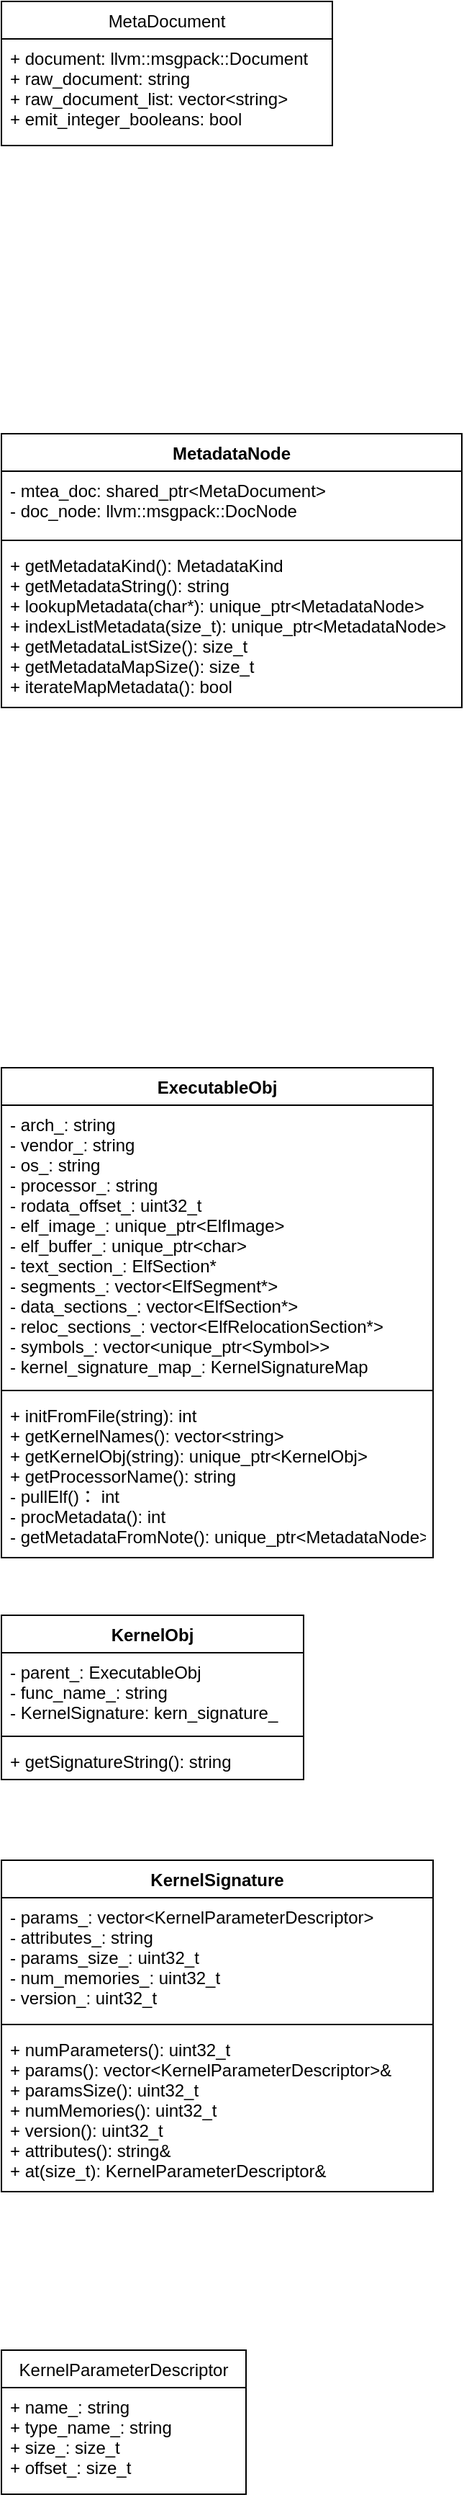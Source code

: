<mxfile version="20.8.23" type="github">
  <diagram name="第 1 页" id="BoYThL9qZdxGfDXjNJYI">
    <mxGraphModel dx="1514" dy="1937" grid="1" gridSize="10" guides="1" tooltips="1" connect="1" arrows="1" fold="1" page="1" pageScale="1" pageWidth="850" pageHeight="1100" math="0" shadow="0">
      <root>
        <mxCell id="0" />
        <mxCell id="1" parent="0" />
        <mxCell id="eA6l3aObdcysx2nHsOpe-1" value="KernelObj" style="swimlane;fontStyle=1;align=center;verticalAlign=top;childLayout=stackLayout;horizontal=1;startSize=26;horizontalStack=0;resizeParent=1;resizeParentMax=0;resizeLast=0;collapsible=1;marginBottom=0;" vertex="1" parent="1">
          <mxGeometry x="130" y="130" width="210" height="114" as="geometry">
            <mxRectangle x="130" y="130" width="100" height="30" as="alternateBounds" />
          </mxGeometry>
        </mxCell>
        <mxCell id="eA6l3aObdcysx2nHsOpe-2" value="- parent_: ExecutableObj&#xa;- func_name_: string&#xa;- KernelSignature: kern_signature_" style="text;strokeColor=none;fillColor=none;align=left;verticalAlign=top;spacingLeft=4;spacingRight=4;overflow=hidden;rotatable=0;points=[[0,0.5],[1,0.5]];portConstraint=eastwest;" vertex="1" parent="eA6l3aObdcysx2nHsOpe-1">
          <mxGeometry y="26" width="210" height="54" as="geometry" />
        </mxCell>
        <mxCell id="eA6l3aObdcysx2nHsOpe-3" value="" style="line;strokeWidth=1;fillColor=none;align=left;verticalAlign=middle;spacingTop=-1;spacingLeft=3;spacingRight=3;rotatable=0;labelPosition=right;points=[];portConstraint=eastwest;strokeColor=inherit;" vertex="1" parent="eA6l3aObdcysx2nHsOpe-1">
          <mxGeometry y="80" width="210" height="8" as="geometry" />
        </mxCell>
        <mxCell id="eA6l3aObdcysx2nHsOpe-4" value="+ getSignatureString(): string" style="text;strokeColor=none;fillColor=none;align=left;verticalAlign=top;spacingLeft=4;spacingRight=4;overflow=hidden;rotatable=0;points=[[0,0.5],[1,0.5]];portConstraint=eastwest;" vertex="1" parent="eA6l3aObdcysx2nHsOpe-1">
          <mxGeometry y="88" width="210" height="26" as="geometry" />
        </mxCell>
        <mxCell id="eA6l3aObdcysx2nHsOpe-5" value="KernelSignature" style="swimlane;fontStyle=1;align=center;verticalAlign=top;childLayout=stackLayout;horizontal=1;startSize=26;horizontalStack=0;resizeParent=1;resizeParentMax=0;resizeLast=0;collapsible=1;marginBottom=0;" vertex="1" parent="1">
          <mxGeometry x="130" y="300" width="300" height="230" as="geometry" />
        </mxCell>
        <mxCell id="eA6l3aObdcysx2nHsOpe-6" value="- params_: vector&lt;KernelParameterDescriptor&gt;&#xa;- attributes_: string&#xa;- params_size_: uint32_t&#xa;- num_memories_: uint32_t&#xa;- version_: uint32_t" style="text;strokeColor=none;fillColor=none;align=left;verticalAlign=top;spacingLeft=4;spacingRight=4;overflow=hidden;rotatable=0;points=[[0,0.5],[1,0.5]];portConstraint=eastwest;" vertex="1" parent="eA6l3aObdcysx2nHsOpe-5">
          <mxGeometry y="26" width="300" height="84" as="geometry" />
        </mxCell>
        <mxCell id="eA6l3aObdcysx2nHsOpe-7" value="" style="line;strokeWidth=1;fillColor=none;align=left;verticalAlign=middle;spacingTop=-1;spacingLeft=3;spacingRight=3;rotatable=0;labelPosition=right;points=[];portConstraint=eastwest;strokeColor=inherit;" vertex="1" parent="eA6l3aObdcysx2nHsOpe-5">
          <mxGeometry y="110" width="300" height="8" as="geometry" />
        </mxCell>
        <mxCell id="eA6l3aObdcysx2nHsOpe-8" value="+ numParameters(): uint32_t&#xa;+ params(): vector&lt;KernelParameterDescriptor&gt;&amp;&#xa;+ paramsSize(): uint32_t&#xa;+ numMemories(): uint32_t&#xa;+ version(): uint32_t&#xa;+ attributes(): string&amp;&#xa;+ at(size_t): KernelParameterDescriptor&amp;&#xa;" style="text;strokeColor=none;fillColor=none;align=left;verticalAlign=top;spacingLeft=4;spacingRight=4;overflow=hidden;rotatable=0;points=[[0,0.5],[1,0.5]];portConstraint=eastwest;" vertex="1" parent="eA6l3aObdcysx2nHsOpe-5">
          <mxGeometry y="118" width="300" height="112" as="geometry" />
        </mxCell>
        <mxCell id="eA6l3aObdcysx2nHsOpe-9" value="ExecutableObj" style="swimlane;fontStyle=1;align=center;verticalAlign=top;childLayout=stackLayout;horizontal=1;startSize=26;horizontalStack=0;resizeParent=1;resizeParentMax=0;resizeLast=0;collapsible=1;marginBottom=0;" vertex="1" parent="1">
          <mxGeometry x="130" y="-250" width="300" height="340" as="geometry" />
        </mxCell>
        <mxCell id="eA6l3aObdcysx2nHsOpe-10" value="- arch_: string&#xa;- vendor_: string&#xa;- os_: string&#xa;- processor_: string&#xa;- rodata_offset_: uint32_t&#xa;- elf_image_: unique_ptr&lt;ElfImage&gt;&#xa;- elf_buffer_: unique_ptr&lt;char&gt;&#xa;- text_section_: ElfSection*&#xa;- segments_: vector&lt;ElfSegment*&gt;&#xa;- data_sections_: vector&lt;ElfSection*&gt;&#xa;- reloc_sections_: vector&lt;ElfRelocationSection*&gt;&#xa;- symbols_: vector&lt;unique_ptr&lt;Symbol&gt;&gt;&#xa;- kernel_signature_map_: KernelSignatureMap&#xa;" style="text;strokeColor=none;fillColor=none;align=left;verticalAlign=top;spacingLeft=4;spacingRight=4;overflow=hidden;rotatable=0;points=[[0,0.5],[1,0.5]];portConstraint=eastwest;" vertex="1" parent="eA6l3aObdcysx2nHsOpe-9">
          <mxGeometry y="26" width="300" height="194" as="geometry" />
        </mxCell>
        <mxCell id="eA6l3aObdcysx2nHsOpe-11" value="" style="line;strokeWidth=1;fillColor=none;align=left;verticalAlign=middle;spacingTop=-1;spacingLeft=3;spacingRight=3;rotatable=0;labelPosition=right;points=[];portConstraint=eastwest;strokeColor=inherit;" vertex="1" parent="eA6l3aObdcysx2nHsOpe-9">
          <mxGeometry y="220" width="300" height="8" as="geometry" />
        </mxCell>
        <mxCell id="eA6l3aObdcysx2nHsOpe-12" value="+ initFromFile(string): int&#xa;+ getKernelNames(): vector&lt;string&gt;&#xa;+ getKernelObj(string): unique_ptr&lt;KernelObj&gt;&#xa;+ getProcessorName(): string&#xa;- pullElf()： int&#xa;- procMetadata(): int&#xa;- getMetadataFromNote(): unique_ptr&lt;MetadataNode&gt;&#xa;&#xa;" style="text;strokeColor=none;fillColor=none;align=left;verticalAlign=top;spacingLeft=4;spacingRight=4;overflow=hidden;rotatable=0;points=[[0,0.5],[1,0.5]];portConstraint=eastwest;" vertex="1" parent="eA6l3aObdcysx2nHsOpe-9">
          <mxGeometry y="228" width="300" height="112" as="geometry" />
        </mxCell>
        <mxCell id="eA6l3aObdcysx2nHsOpe-13" value="MetadataNode" style="swimlane;fontStyle=1;align=center;verticalAlign=top;childLayout=stackLayout;horizontal=1;startSize=26;horizontalStack=0;resizeParent=1;resizeParentMax=0;resizeLast=0;collapsible=1;marginBottom=0;" vertex="1" parent="1">
          <mxGeometry x="130" y="-690" width="320" height="190" as="geometry" />
        </mxCell>
        <mxCell id="eA6l3aObdcysx2nHsOpe-14" value="- mtea_doc: shared_ptr&lt;MetaDocument&gt;&#xa;- doc_node: llvm::msgpack::DocNode" style="text;strokeColor=none;fillColor=none;align=left;verticalAlign=top;spacingLeft=4;spacingRight=4;overflow=hidden;rotatable=0;points=[[0,0.5],[1,0.5]];portConstraint=eastwest;" vertex="1" parent="eA6l3aObdcysx2nHsOpe-13">
          <mxGeometry y="26" width="320" height="44" as="geometry" />
        </mxCell>
        <mxCell id="eA6l3aObdcysx2nHsOpe-15" value="" style="line;strokeWidth=1;fillColor=none;align=left;verticalAlign=middle;spacingTop=-1;spacingLeft=3;spacingRight=3;rotatable=0;labelPosition=right;points=[];portConstraint=eastwest;strokeColor=inherit;" vertex="1" parent="eA6l3aObdcysx2nHsOpe-13">
          <mxGeometry y="70" width="320" height="8" as="geometry" />
        </mxCell>
        <mxCell id="eA6l3aObdcysx2nHsOpe-16" value="+ getMetadataKind(): MetadataKind&#xa;+ getMetadataString(): string&#xa;+ lookupMetadata(char*): unique_ptr&lt;MetadataNode&gt;&#xa;+ indexListMetadata(size_t): unique_ptr&lt;MetadataNode&gt;&#xa;+ getMetadataListSize(): size_t&#xa;+ getMetadataMapSize(): size_t&#xa;+ iterateMapMetadata(): bool&#xa;" style="text;strokeColor=none;fillColor=none;align=left;verticalAlign=top;spacingLeft=4;spacingRight=4;overflow=hidden;rotatable=0;points=[[0,0.5],[1,0.5]];portConstraint=eastwest;" vertex="1" parent="eA6l3aObdcysx2nHsOpe-13">
          <mxGeometry y="78" width="320" height="112" as="geometry" />
        </mxCell>
        <mxCell id="eA6l3aObdcysx2nHsOpe-21" value="MetaDocument" style="swimlane;fontStyle=0;childLayout=stackLayout;horizontal=1;startSize=26;fillColor=none;horizontalStack=0;resizeParent=1;resizeParentMax=0;resizeLast=0;collapsible=1;marginBottom=0;" vertex="1" parent="1">
          <mxGeometry x="130" y="-990" width="230" height="100" as="geometry" />
        </mxCell>
        <mxCell id="eA6l3aObdcysx2nHsOpe-22" value="+ document: llvm::msgpack::Document&#xa;+ raw_document: string&#xa;+ raw_document_list: vector&lt;string&gt;&#xa;+ emit_integer_booleans: bool" style="text;strokeColor=none;fillColor=none;align=left;verticalAlign=top;spacingLeft=4;spacingRight=4;overflow=hidden;rotatable=0;points=[[0,0.5],[1,0.5]];portConstraint=eastwest;" vertex="1" parent="eA6l3aObdcysx2nHsOpe-21">
          <mxGeometry y="26" width="230" height="74" as="geometry" />
        </mxCell>
        <mxCell id="eA6l3aObdcysx2nHsOpe-25" value="KernelParameterDescriptor" style="swimlane;fontStyle=0;childLayout=stackLayout;horizontal=1;startSize=26;fillColor=none;horizontalStack=0;resizeParent=1;resizeParentMax=0;resizeLast=0;collapsible=1;marginBottom=0;" vertex="1" parent="1">
          <mxGeometry x="130" y="640" width="170" height="100" as="geometry" />
        </mxCell>
        <mxCell id="eA6l3aObdcysx2nHsOpe-26" value="+ name_: string&#xa;+ type_name_: string&#xa;+ size_: size_t&#xa;+ offset_: size_t" style="text;strokeColor=none;fillColor=none;align=left;verticalAlign=top;spacingLeft=4;spacingRight=4;overflow=hidden;rotatable=0;points=[[0,0.5],[1,0.5]];portConstraint=eastwest;" vertex="1" parent="eA6l3aObdcysx2nHsOpe-25">
          <mxGeometry y="26" width="170" height="74" as="geometry" />
        </mxCell>
      </root>
    </mxGraphModel>
  </diagram>
</mxfile>
